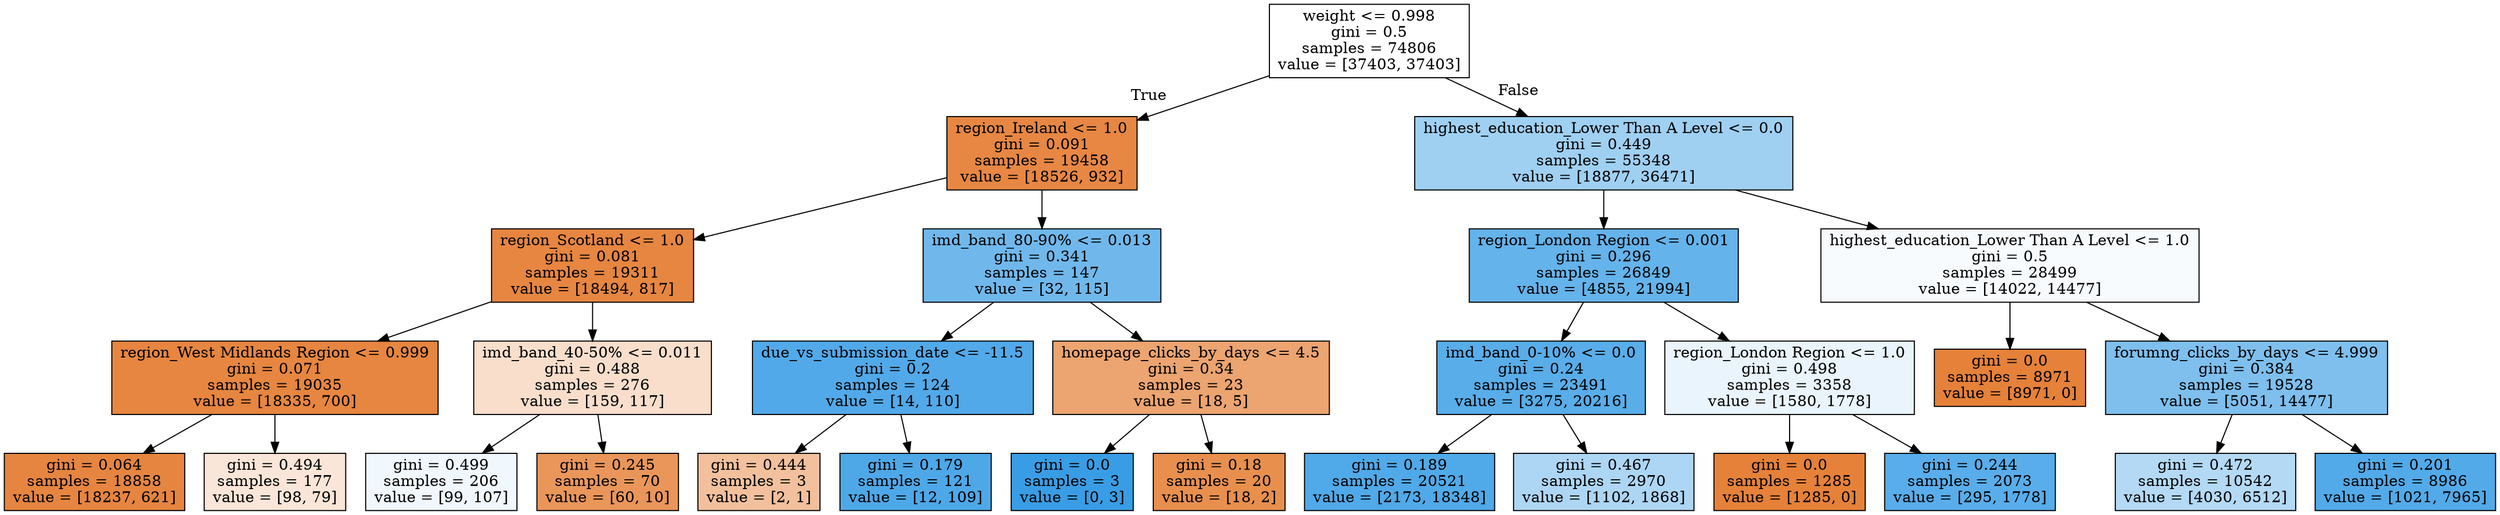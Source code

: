 digraph Tree {
node [shape=box, style="filled", color="black"] ;
0 [label="weight <= 0.998\ngini = 0.5\nsamples = 74806\nvalue = [37403, 37403]", fillcolor="#e5813900"] ;
1 [label="region_Ireland <= 1.0\ngini = 0.091\nsamples = 19458\nvalue = [18526, 932]", fillcolor="#e58139f2"] ;
0 -> 1 [labeldistance=2.5, labelangle=45, headlabel="True"] ;
2 [label="region_Scotland <= 1.0\ngini = 0.081\nsamples = 19311\nvalue = [18494, 817]", fillcolor="#e58139f4"] ;
1 -> 2 ;
3 [label="region_West Midlands Region <= 0.999\ngini = 0.071\nsamples = 19035\nvalue = [18335, 700]", fillcolor="#e58139f5"] ;
2 -> 3 ;
4 [label="gini = 0.064\nsamples = 18858\nvalue = [18237, 621]", fillcolor="#e58139f6"] ;
3 -> 4 ;
5 [label="gini = 0.494\nsamples = 177\nvalue = [98, 79]", fillcolor="#e5813931"] ;
3 -> 5 ;
6 [label="imd_band_40-50% <= 0.011\ngini = 0.488\nsamples = 276\nvalue = [159, 117]", fillcolor="#e5813943"] ;
2 -> 6 ;
7 [label="gini = 0.499\nsamples = 206\nvalue = [99, 107]", fillcolor="#399de513"] ;
6 -> 7 ;
8 [label="gini = 0.245\nsamples = 70\nvalue = [60, 10]", fillcolor="#e58139d4"] ;
6 -> 8 ;
9 [label="imd_band_80-90% <= 0.013\ngini = 0.341\nsamples = 147\nvalue = [32, 115]", fillcolor="#399de5b8"] ;
1 -> 9 ;
10 [label="due_vs_submission_date <= -11.5\ngini = 0.2\nsamples = 124\nvalue = [14, 110]", fillcolor="#399de5df"] ;
9 -> 10 ;
11 [label="gini = 0.444\nsamples = 3\nvalue = [2, 1]", fillcolor="#e581397f"] ;
10 -> 11 ;
12 [label="gini = 0.179\nsamples = 121\nvalue = [12, 109]", fillcolor="#399de5e3"] ;
10 -> 12 ;
13 [label="homepage_clicks_by_days <= 4.5\ngini = 0.34\nsamples = 23\nvalue = [18, 5]", fillcolor="#e58139b8"] ;
9 -> 13 ;
14 [label="gini = 0.0\nsamples = 3\nvalue = [0, 3]", fillcolor="#399de5ff"] ;
13 -> 14 ;
15 [label="gini = 0.18\nsamples = 20\nvalue = [18, 2]", fillcolor="#e58139e3"] ;
13 -> 15 ;
16 [label="highest_education_Lower Than A Level <= 0.0\ngini = 0.449\nsamples = 55348\nvalue = [18877, 36471]", fillcolor="#399de57b"] ;
0 -> 16 [labeldistance=2.5, labelangle=-45, headlabel="False"] ;
17 [label="region_London Region <= 0.001\ngini = 0.296\nsamples = 26849\nvalue = [4855, 21994]", fillcolor="#399de5c7"] ;
16 -> 17 ;
18 [label="imd_band_0-10% <= 0.0\ngini = 0.24\nsamples = 23491\nvalue = [3275, 20216]", fillcolor="#399de5d6"] ;
17 -> 18 ;
19 [label="gini = 0.189\nsamples = 20521\nvalue = [2173, 18348]", fillcolor="#399de5e1"] ;
18 -> 19 ;
20 [label="gini = 0.467\nsamples = 2970\nvalue = [1102, 1868]", fillcolor="#399de569"] ;
18 -> 20 ;
21 [label="region_London Region <= 1.0\ngini = 0.498\nsamples = 3358\nvalue = [1580, 1778]", fillcolor="#399de51c"] ;
17 -> 21 ;
22 [label="gini = 0.0\nsamples = 1285\nvalue = [1285, 0]", fillcolor="#e58139ff"] ;
21 -> 22 ;
23 [label="gini = 0.244\nsamples = 2073\nvalue = [295, 1778]", fillcolor="#399de5d5"] ;
21 -> 23 ;
24 [label="highest_education_Lower Than A Level <= 1.0\ngini = 0.5\nsamples = 28499\nvalue = [14022, 14477]", fillcolor="#399de508"] ;
16 -> 24 ;
25 [label="gini = 0.0\nsamples = 8971\nvalue = [8971, 0]", fillcolor="#e58139ff"] ;
24 -> 25 ;
26 [label="forumng_clicks_by_days <= 4.999\ngini = 0.384\nsamples = 19528\nvalue = [5051, 14477]", fillcolor="#399de5a6"] ;
24 -> 26 ;
27 [label="gini = 0.472\nsamples = 10542\nvalue = [4030, 6512]", fillcolor="#399de561"] ;
26 -> 27 ;
28 [label="gini = 0.201\nsamples = 8986\nvalue = [1021, 7965]", fillcolor="#399de5de"] ;
26 -> 28 ;
}